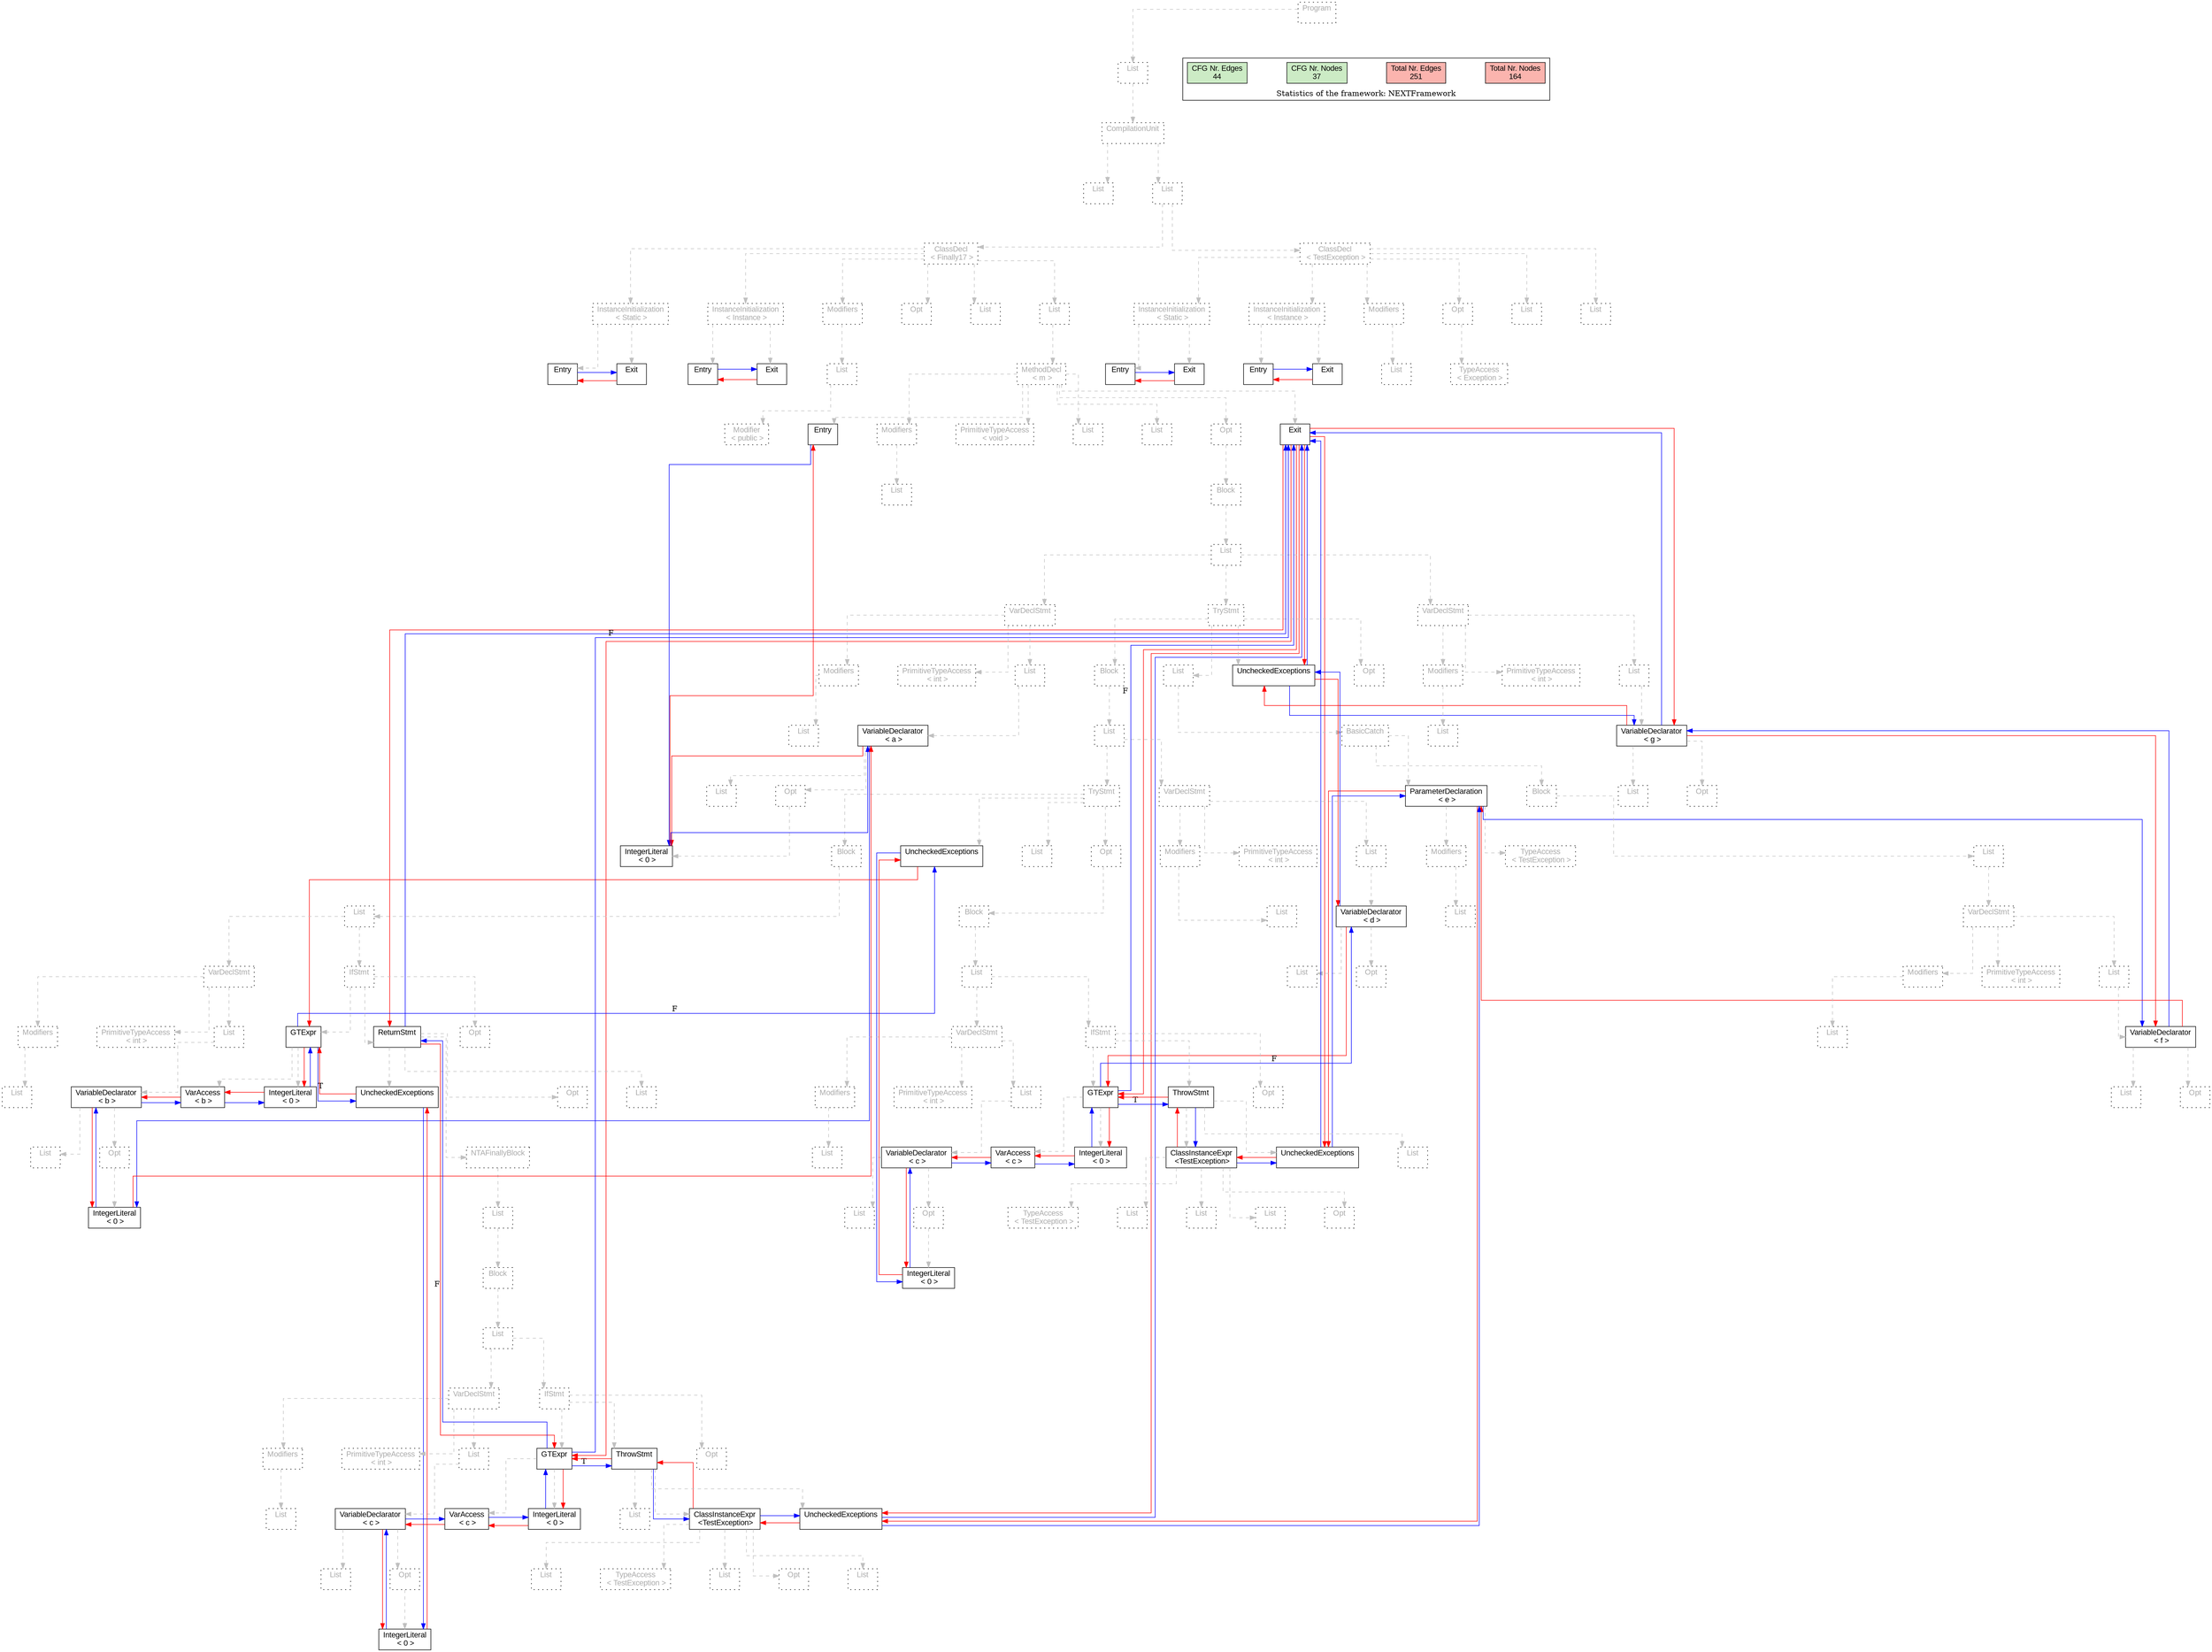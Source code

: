 digraph G {
graph [splines=ortho, nodesep="1", ranksep="1"]
node [shape=rect, fontname=Arial];
{ rank = same; "Program[0]"}
{ rank = same; "List[1]"}
{ rank = same; "CompilationUnit[2]"}
{ rank = same; "List[3]"; "List[4]"}
{ rank = same; "ClassDecl[5]"; "ClassDecl[160]"}
{ rank = same; "Modifiers[22]"; "Opt[25]"; "List[26]"; "List[27]"; "InstanceInitialization[6]"; "InstanceInitialization[14]"; "Modifiers[177]"; "Opt[179]"; "List[181]"; "List[182]"; "InstanceInitialization[161]"; "InstanceInitialization[169]"}
{ rank = same; "List[23]"; "MethodDecl[28]"; "Entry[7]"; "Exit[8]"; "Entry[15]"; "Exit[16]"; "List[178]"; "TypeAccess[180]"; "Entry[162]"; "Exit[163]"; "Entry[170]"; "Exit[171]"}
{ rank = same; "Modifier[24]"; "Entry[29]"; "Modifiers[30]"; "PrimitiveTypeAccess[32]"; "List[33]"; "List[34]"; "Opt[35]"; "Exit[36]"}
{ rank = same; "List[31]"; "Block[36]"}
{ rank = same; "List[37]"}
{ rank = same; "VarDeclStmt[38]"; "TryStmt[47]"; "VarDeclStmt[152]"}
{ rank = same; "Modifiers[39]"; "PrimitiveTypeAccess[41]"; "List[42]"; "Block[48]"; "List[134]"; "Opt[150]"; "UncheckedExceptions[151]"; "Modifiers[153]"; "PrimitiveTypeAccess[155]"; "List[156]"}
{ rank = same; "List[40]"; "VariableDeclarator[43]"; "List[49]"; "BasicCatch[135]"; "List[154]"; "VariableDeclarator[157]"}
{ rank = same; "List[44]"; "Opt[45]"; "TryStmt[50]"; "VarDeclStmt[126]"; "ParameterDeclaration[136]"; "Block[140]"; "List[158]"; "Opt[159]"}
{ rank = same; "IntegerLiteral[46]"; "Block[51]"; "List[98]"; "Opt[99]"; "UncheckedExceptions[125]"; "Modifiers[127]"; "PrimitiveTypeAccess[129]"; "List[130]"; "Modifiers[137]"; "TypeAccess[139]"; "List[141]"}
{ rank = same; "List[52]"; "Block[100]"; "List[128]"; "VariableDeclarator[131]"; "List[138]"; "VarDeclStmt[142]"}
{ rank = same; "Modifiers[54]"; "PrimitiveTypeAccess[56]"; "List[57]"; "GTExpr[63]"; "ReturnStmt[66]"; "Opt[97]"; "VarDeclStmt[102]"; "IfStmt[111]"; "List[144]"; "VariableDeclarator[147]"}
{ rank = same; "VarDeclStmt[53]"; "IfStmt[62]"; "List[101]"; "List[132]"; "Opt[133]"; "Modifiers[143]"; "PrimitiveTypeAccess[145]"; "List[146]"}
{ rank = same; "List[59]"; "Opt[60]"; "NTAFinallyBlock[69]"; "List[104]"; "VariableDeclarator[107]"; "VarAccess[113]"; "IntegerLiteral[114]"; "ClassInstanceExpr[117]"; "UncheckedExceptions[116]"; "List[123]"}
{ rank = same; "List[55]"; "VariableDeclarator[58]"; "VarAccess[64]"; "IntegerLiteral[65]"; "Opt[67]"; "List[96]"; "UncheckedExceptions[67]"; "Modifiers[103]"; "PrimitiveTypeAccess[105]"; "List[106]"; "GTExpr[112]"; "ThrowStmt[115]"; "Opt[124]"; "List[148]"; "Opt[149]"}
{ rank = same; "Block[71]"; "IntegerLiteral[110]"}
{ rank = same; "IntegerLiteral[61]"; "List[70]"; "List[108]"; "Opt[109]"; "TypeAccess[118]"; "List[119]"; "Opt[120]"; "List[121]"; "List[122]"}
{ rank = same; "VarDeclStmt[73]"; "IfStmt[82]"}
{ rank = same; "List[72]"}
{ rank = same; "List[75]"; "VariableDeclarator[78]"; "VarAccess[84]"; "IntegerLiteral[85]"; "ClassInstanceExpr[88]"; "UncheckedExceptions[87]"; "List[94]"}
{ rank = same; "Modifiers[74]"; "PrimitiveTypeAccess[76]"; "List[77]"; "GTExpr[83]"; "ThrowStmt[86]"; "Opt[95]"}
{ rank = same; "IntegerLiteral[81]"}
{ rank = same; "List[79]"; "Opt[80]"; "TypeAccess[89]"; "List[90]"; "Opt[91]"; "List[92]"; "List[93]"}
"Program[0]" [label="Program\n ", style= dotted   fillcolor="#eeeeee" fontcolor="#aaaaaa"  ]
"List[1]" [label="List\n ", style= dotted   fillcolor="#eeeeee" fontcolor="#aaaaaa"  ]
"CompilationUnit[2]" [label="CompilationUnit\n ", style= dotted   fillcolor="#eeeeee" fontcolor="#aaaaaa"  ]
"List[3]" [label="List\n ", style= dotted   fillcolor="#eeeeee" fontcolor="#aaaaaa"  ]
"List[4]" [label="List\n ", style= dotted   fillcolor="#eeeeee" fontcolor="#aaaaaa"  ]
"ClassDecl[5]" [label="ClassDecl\n < Finally17 >", style= dotted   fillcolor="#eeeeee" fontcolor="#aaaaaa"  ]
"Modifiers[22]" [label="Modifiers\n ", style= dotted   fillcolor="#eeeeee" fontcolor="#aaaaaa"  ]
"List[23]" [label="List\n ", style= dotted   fillcolor="#eeeeee" fontcolor="#aaaaaa"  ]
"Modifier[24]" [label="Modifier\n < public >", style= dotted   fillcolor="#eeeeee" fontcolor="#aaaaaa"  ]
"Opt[25]" [label="Opt\n ", style= dotted   fillcolor="#eeeeee" fontcolor="#aaaaaa"  ]
"List[26]" [label="List\n ", style= dotted   fillcolor="#eeeeee" fontcolor="#aaaaaa"  ]
"List[27]" [label="List\n ", style= dotted   fillcolor="#eeeeee" fontcolor="#aaaaaa"  ]
"MethodDecl[28]" [label="MethodDecl\n < m >", style= dotted   fillcolor="#eeeeee" fontcolor="#aaaaaa"  ]
"Entry[29]" [label="Entry\n ", fillcolor=white   style=filled  ]
"Modifiers[30]" [label="Modifiers\n ", style= dotted   fillcolor="#eeeeee" fontcolor="#aaaaaa"  ]
"List[31]" [label="List\n ", style= dotted   fillcolor="#eeeeee" fontcolor="#aaaaaa"  ]
"PrimitiveTypeAccess[32]" [label="PrimitiveTypeAccess\n < void >", style= dotted   fillcolor="#eeeeee" fontcolor="#aaaaaa"  ]
"List[33]" [label="List\n ", style= dotted   fillcolor="#eeeeee" fontcolor="#aaaaaa"  ]
"List[34]" [label="List\n ", style= dotted   fillcolor="#eeeeee" fontcolor="#aaaaaa"  ]
"Opt[35]" [label="Opt\n ", style= dotted   fillcolor="#eeeeee" fontcolor="#aaaaaa"  ]
"Block[36]" [label="Block\n ", style= dotted   fillcolor="#eeeeee" fontcolor="#aaaaaa"  ]
"List[37]" [label="List\n ", style= dotted   fillcolor="#eeeeee" fontcolor="#aaaaaa"  ]
"VarDeclStmt[38]" [label="VarDeclStmt\n ", style= dotted   fillcolor="#eeeeee" fontcolor="#aaaaaa"  ]
"Modifiers[39]" [label="Modifiers\n ", style= dotted   fillcolor="#eeeeee" fontcolor="#aaaaaa"  ]
"List[40]" [label="List\n ", style= dotted   fillcolor="#eeeeee" fontcolor="#aaaaaa"  ]
"PrimitiveTypeAccess[41]" [label="PrimitiveTypeAccess\n < int >", style= dotted   fillcolor="#eeeeee" fontcolor="#aaaaaa"  ]
"List[42]" [label="List\n ", style= dotted   fillcolor="#eeeeee" fontcolor="#aaaaaa"  ]
"VariableDeclarator[43]" [label="VariableDeclarator\n < a >", fillcolor=white   style=filled  ]
"List[44]" [label="List\n ", style= dotted   fillcolor="#eeeeee" fontcolor="#aaaaaa"  ]
"Opt[45]" [label="Opt\n ", style= dotted   fillcolor="#eeeeee" fontcolor="#aaaaaa"  ]
"IntegerLiteral[46]" [label="IntegerLiteral\n < 0 >", fillcolor=white   style=filled  ]
"TryStmt[47]" [label="TryStmt\n ", style= dotted   fillcolor="#eeeeee" fontcolor="#aaaaaa"  ]
"Block[48]" [label="Block\n ", style= dotted   fillcolor="#eeeeee" fontcolor="#aaaaaa"  ]
"List[49]" [label="List\n ", style= dotted   fillcolor="#eeeeee" fontcolor="#aaaaaa"  ]
"TryStmt[50]" [label="TryStmt\n ", style= dotted   fillcolor="#eeeeee" fontcolor="#aaaaaa"  ]
"Block[51]" [label="Block\n ", style= dotted   fillcolor="#eeeeee" fontcolor="#aaaaaa"  ]
"List[52]" [label="List\n ", style= dotted   fillcolor="#eeeeee" fontcolor="#aaaaaa"  ]
"VarDeclStmt[53]" [label="VarDeclStmt\n ", style= dotted   fillcolor="#eeeeee" fontcolor="#aaaaaa"  ]
"Modifiers[54]" [label="Modifiers\n ", style= dotted   fillcolor="#eeeeee" fontcolor="#aaaaaa"  ]
"List[55]" [label="List\n ", style= dotted   fillcolor="#eeeeee" fontcolor="#aaaaaa"  ]
"PrimitiveTypeAccess[56]" [label="PrimitiveTypeAccess\n < int >", style= dotted   fillcolor="#eeeeee" fontcolor="#aaaaaa"  ]
"List[57]" [label="List\n ", style= dotted   fillcolor="#eeeeee" fontcolor="#aaaaaa"  ]
"VariableDeclarator[58]" [label="VariableDeclarator\n < b >", fillcolor=white   style=filled  ]
"List[59]" [label="List\n ", style= dotted   fillcolor="#eeeeee" fontcolor="#aaaaaa"  ]
"Opt[60]" [label="Opt\n ", style= dotted   fillcolor="#eeeeee" fontcolor="#aaaaaa"  ]
"IntegerLiteral[61]" [label="IntegerLiteral\n < 0 >", fillcolor=white   style=filled  ]
"IfStmt[62]" [label="IfStmt\n ", style= dotted   fillcolor="#eeeeee" fontcolor="#aaaaaa"  ]
"GTExpr[63]" [label="GTExpr\n ", fillcolor=white   style=filled  ]
"VarAccess[64]" [label="VarAccess\n < b >", fillcolor=white   style=filled  ]
"IntegerLiteral[65]" [label="IntegerLiteral\n < 0 >", fillcolor=white   style=filled  ]
"ReturnStmt[66]" [label="ReturnStmt\n ", fillcolor=white   style=filled  ]
"Opt[67]" [label="Opt\n ", style= dotted   fillcolor="#eeeeee" fontcolor="#aaaaaa"  ]
"NTAFinallyBlock[69]" [label="NTAFinallyBlock\n ", style= dotted   fillcolor="#eeeeee" fontcolor="#aaaaaa"  ]
"List[70]" [label="List\n ", style= dotted   fillcolor="#eeeeee" fontcolor="#aaaaaa"  ]
"Block[71]" [label="Block\n ", style= dotted   fillcolor="#eeeeee" fontcolor="#aaaaaa"  ]
"List[72]" [label="List\n ", style= dotted   fillcolor="#eeeeee" fontcolor="#aaaaaa"  ]
"VarDeclStmt[73]" [label="VarDeclStmt\n ", style= dotted   fillcolor="#eeeeee" fontcolor="#aaaaaa"  ]
"Modifiers[74]" [label="Modifiers\n ", style= dotted   fillcolor="#eeeeee" fontcolor="#aaaaaa"  ]
"List[75]" [label="List\n ", style= dotted   fillcolor="#eeeeee" fontcolor="#aaaaaa"  ]
"PrimitiveTypeAccess[76]" [label="PrimitiveTypeAccess\n < int >", style= dotted   fillcolor="#eeeeee" fontcolor="#aaaaaa"  ]
"List[77]" [label="List\n ", style= dotted   fillcolor="#eeeeee" fontcolor="#aaaaaa"  ]
"VariableDeclarator[78]" [label="VariableDeclarator\n < c >", fillcolor=white   style=filled  ]
"List[79]" [label="List\n ", style= dotted   fillcolor="#eeeeee" fontcolor="#aaaaaa"  ]
"Opt[80]" [label="Opt\n ", style= dotted   fillcolor="#eeeeee" fontcolor="#aaaaaa"  ]
"IntegerLiteral[81]" [label="IntegerLiteral\n < 0 >", fillcolor=white   style=filled  ]
"IfStmt[82]" [label="IfStmt\n ", style= dotted   fillcolor="#eeeeee" fontcolor="#aaaaaa"  ]
"GTExpr[83]" [label="GTExpr\n ", fillcolor=white   style=filled  ]
"VarAccess[84]" [label="VarAccess\n < c >", fillcolor=white   style=filled  ]
"IntegerLiteral[85]" [label="IntegerLiteral\n < 0 >", fillcolor=white   style=filled  ]
"ThrowStmt[86]" [label="ThrowStmt\n ", fillcolor=white   style=filled  ]
"ClassInstanceExpr[88]" [label="ClassInstanceExpr\n <TestException>", fillcolor=white   style=filled  ]
"TypeAccess[89]" [label="TypeAccess\n < TestException >", style= dotted   fillcolor="#eeeeee" fontcolor="#aaaaaa"  ]
"List[90]" [label="List\n ", style= dotted   fillcolor="#eeeeee" fontcolor="#aaaaaa"  ]
"Opt[91]" [label="Opt\n ", style= dotted   fillcolor="#eeeeee" fontcolor="#aaaaaa"  ]
"List[92]" [label="List\n ", style= dotted   fillcolor="#eeeeee" fontcolor="#aaaaaa"  ]
"List[93]" [label="List\n ", style= dotted   fillcolor="#eeeeee" fontcolor="#aaaaaa"  ]
"UncheckedExceptions[87]" [label="UncheckedExceptions\n ", fillcolor=white   style=filled  ]
"List[94]" [label="List\n ", style= dotted   fillcolor="#eeeeee" fontcolor="#aaaaaa"  ]
"Opt[95]" [label="Opt\n ", style= dotted   fillcolor="#eeeeee" fontcolor="#aaaaaa"  ]
"List[96]" [label="List\n ", style= dotted   fillcolor="#eeeeee" fontcolor="#aaaaaa"  ]
"UncheckedExceptions[67]" [label="UncheckedExceptions\n ", fillcolor=white   style=filled  ]
"Opt[97]" [label="Opt\n ", style= dotted   fillcolor="#eeeeee" fontcolor="#aaaaaa"  ]
"List[98]" [label="List\n ", style= dotted   fillcolor="#eeeeee" fontcolor="#aaaaaa"  ]
"Opt[99]" [label="Opt\n ", style= dotted   fillcolor="#eeeeee" fontcolor="#aaaaaa"  ]
"Block[100]" [label="Block\n ", style= dotted   fillcolor="#eeeeee" fontcolor="#aaaaaa"  ]
"List[101]" [label="List\n ", style= dotted   fillcolor="#eeeeee" fontcolor="#aaaaaa"  ]
"VarDeclStmt[102]" [label="VarDeclStmt\n ", style= dotted   fillcolor="#eeeeee" fontcolor="#aaaaaa"  ]
"Modifiers[103]" [label="Modifiers\n ", style= dotted   fillcolor="#eeeeee" fontcolor="#aaaaaa"  ]
"List[104]" [label="List\n ", style= dotted   fillcolor="#eeeeee" fontcolor="#aaaaaa"  ]
"PrimitiveTypeAccess[105]" [label="PrimitiveTypeAccess\n < int >", style= dotted   fillcolor="#eeeeee" fontcolor="#aaaaaa"  ]
"List[106]" [label="List\n ", style= dotted   fillcolor="#eeeeee" fontcolor="#aaaaaa"  ]
"VariableDeclarator[107]" [label="VariableDeclarator\n < c >", fillcolor=white   style=filled  ]
"List[108]" [label="List\n ", style= dotted   fillcolor="#eeeeee" fontcolor="#aaaaaa"  ]
"Opt[109]" [label="Opt\n ", style= dotted   fillcolor="#eeeeee" fontcolor="#aaaaaa"  ]
"IntegerLiteral[110]" [label="IntegerLiteral\n < 0 >", fillcolor=white   style=filled  ]
"IfStmt[111]" [label="IfStmt\n ", style= dotted   fillcolor="#eeeeee" fontcolor="#aaaaaa"  ]
"GTExpr[112]" [label="GTExpr\n ", fillcolor=white   style=filled  ]
"VarAccess[113]" [label="VarAccess\n < c >", fillcolor=white   style=filled  ]
"IntegerLiteral[114]" [label="IntegerLiteral\n < 0 >", fillcolor=white   style=filled  ]
"ThrowStmt[115]" [label="ThrowStmt\n ", fillcolor=white   style=filled  ]
"ClassInstanceExpr[117]" [label="ClassInstanceExpr\n <TestException>", fillcolor=white   style=filled  ]
"TypeAccess[118]" [label="TypeAccess\n < TestException >", style= dotted   fillcolor="#eeeeee" fontcolor="#aaaaaa"  ]
"List[119]" [label="List\n ", style= dotted   fillcolor="#eeeeee" fontcolor="#aaaaaa"  ]
"Opt[120]" [label="Opt\n ", style= dotted   fillcolor="#eeeeee" fontcolor="#aaaaaa"  ]
"List[121]" [label="List\n ", style= dotted   fillcolor="#eeeeee" fontcolor="#aaaaaa"  ]
"List[122]" [label="List\n ", style= dotted   fillcolor="#eeeeee" fontcolor="#aaaaaa"  ]
"UncheckedExceptions[116]" [label="UncheckedExceptions\n ", fillcolor=white   style=filled  ]
"List[123]" [label="List\n ", style= dotted   fillcolor="#eeeeee" fontcolor="#aaaaaa"  ]
"Opt[124]" [label="Opt\n ", style= dotted   fillcolor="#eeeeee" fontcolor="#aaaaaa"  ]
"UncheckedExceptions[125]" [label="UncheckedExceptions\n ", fillcolor=white   style=filled  ]
"VarDeclStmt[126]" [label="VarDeclStmt\n ", style= dotted   fillcolor="#eeeeee" fontcolor="#aaaaaa"  ]
"Modifiers[127]" [label="Modifiers\n ", style= dotted   fillcolor="#eeeeee" fontcolor="#aaaaaa"  ]
"List[128]" [label="List\n ", style= dotted   fillcolor="#eeeeee" fontcolor="#aaaaaa"  ]
"PrimitiveTypeAccess[129]" [label="PrimitiveTypeAccess\n < int >", style= dotted   fillcolor="#eeeeee" fontcolor="#aaaaaa"  ]
"List[130]" [label="List\n ", style= dotted   fillcolor="#eeeeee" fontcolor="#aaaaaa"  ]
"VariableDeclarator[131]" [label="VariableDeclarator\n < d >", fillcolor=white   style=filled  ]
"List[132]" [label="List\n ", style= dotted   fillcolor="#eeeeee" fontcolor="#aaaaaa"  ]
"Opt[133]" [label="Opt\n ", style= dotted   fillcolor="#eeeeee" fontcolor="#aaaaaa"  ]
"List[134]" [label="List\n ", style= dotted   fillcolor="#eeeeee" fontcolor="#aaaaaa"  ]
"BasicCatch[135]" [label="BasicCatch\n ", style= dotted   fillcolor="#eeeeee" fontcolor="#aaaaaa"  ]
"ParameterDeclaration[136]" [label="ParameterDeclaration\n < e >", fillcolor=white   style=filled  ]
"Modifiers[137]" [label="Modifiers\n ", style= dotted   fillcolor="#eeeeee" fontcolor="#aaaaaa"  ]
"List[138]" [label="List\n ", style= dotted   fillcolor="#eeeeee" fontcolor="#aaaaaa"  ]
"TypeAccess[139]" [label="TypeAccess\n < TestException >", style= dotted   fillcolor="#eeeeee" fontcolor="#aaaaaa"  ]
"Block[140]" [label="Block\n ", style= dotted   fillcolor="#eeeeee" fontcolor="#aaaaaa"  ]
"List[141]" [label="List\n ", style= dotted   fillcolor="#eeeeee" fontcolor="#aaaaaa"  ]
"VarDeclStmt[142]" [label="VarDeclStmt\n ", style= dotted   fillcolor="#eeeeee" fontcolor="#aaaaaa"  ]
"Modifiers[143]" [label="Modifiers\n ", style= dotted   fillcolor="#eeeeee" fontcolor="#aaaaaa"  ]
"List[144]" [label="List\n ", style= dotted   fillcolor="#eeeeee" fontcolor="#aaaaaa"  ]
"PrimitiveTypeAccess[145]" [label="PrimitiveTypeAccess\n < int >", style= dotted   fillcolor="#eeeeee" fontcolor="#aaaaaa"  ]
"List[146]" [label="List\n ", style= dotted   fillcolor="#eeeeee" fontcolor="#aaaaaa"  ]
"VariableDeclarator[147]" [label="VariableDeclarator\n < f >", fillcolor=white   style=filled  ]
"List[148]" [label="List\n ", style= dotted   fillcolor="#eeeeee" fontcolor="#aaaaaa"  ]
"Opt[149]" [label="Opt\n ", style= dotted   fillcolor="#eeeeee" fontcolor="#aaaaaa"  ]
"Opt[150]" [label="Opt\n ", style= dotted   fillcolor="#eeeeee" fontcolor="#aaaaaa"  ]
"UncheckedExceptions[151]" [label="UncheckedExceptions\n ", fillcolor=white   style=filled  ]
"VarDeclStmt[152]" [label="VarDeclStmt\n ", style= dotted   fillcolor="#eeeeee" fontcolor="#aaaaaa"  ]
"Modifiers[153]" [label="Modifiers\n ", style= dotted   fillcolor="#eeeeee" fontcolor="#aaaaaa"  ]
"List[154]" [label="List\n ", style= dotted   fillcolor="#eeeeee" fontcolor="#aaaaaa"  ]
"PrimitiveTypeAccess[155]" [label="PrimitiveTypeAccess\n < int >", style= dotted   fillcolor="#eeeeee" fontcolor="#aaaaaa"  ]
"List[156]" [label="List\n ", style= dotted   fillcolor="#eeeeee" fontcolor="#aaaaaa"  ]
"VariableDeclarator[157]" [label="VariableDeclarator\n < g >", fillcolor=white   style=filled  ]
"List[158]" [label="List\n ", style= dotted   fillcolor="#eeeeee" fontcolor="#aaaaaa"  ]
"Opt[159]" [label="Opt\n ", style= dotted   fillcolor="#eeeeee" fontcolor="#aaaaaa"  ]
"Exit[36]" [label="Exit\n ", fillcolor=white   style=filled  ]
"InstanceInitialization[6]" [label="InstanceInitialization\n < Instance >", style= dotted   fillcolor="#eeeeee" fontcolor="#aaaaaa"  ]
"Entry[7]" [label="Entry\n ", fillcolor=white   style=filled  ]
"Exit[8]" [label="Exit\n ", fillcolor=white   style=filled  ]
"InstanceInitialization[14]" [label="InstanceInitialization\n < Static >", style= dotted   fillcolor="#eeeeee" fontcolor="#aaaaaa"  ]
"Entry[15]" [label="Entry\n ", fillcolor=white   style=filled  ]
"Exit[16]" [label="Exit\n ", fillcolor=white   style=filled  ]
"ClassDecl[160]" [label="ClassDecl\n < TestException >", style= dotted   fillcolor="#eeeeee" fontcolor="#aaaaaa"  ]
"Modifiers[177]" [label="Modifiers\n ", style= dotted   fillcolor="#eeeeee" fontcolor="#aaaaaa"  ]
"List[178]" [label="List\n ", style= dotted   fillcolor="#eeeeee" fontcolor="#aaaaaa"  ]
"Opt[179]" [label="Opt\n ", style= dotted   fillcolor="#eeeeee" fontcolor="#aaaaaa"  ]
"TypeAccess[180]" [label="TypeAccess\n < Exception >", style= dotted   fillcolor="#eeeeee" fontcolor="#aaaaaa"  ]
"List[181]" [label="List\n ", style= dotted   fillcolor="#eeeeee" fontcolor="#aaaaaa"  ]
"List[182]" [label="List\n ", style= dotted   fillcolor="#eeeeee" fontcolor="#aaaaaa"  ]
"InstanceInitialization[161]" [label="InstanceInitialization\n < Instance >", style= dotted   fillcolor="#eeeeee" fontcolor="#aaaaaa"  ]
"Entry[162]" [label="Entry\n ", fillcolor=white   style=filled  ]
"Exit[163]" [label="Exit\n ", fillcolor=white   style=filled  ]
"InstanceInitialization[169]" [label="InstanceInitialization\n < Static >", style= dotted   fillcolor="#eeeeee" fontcolor="#aaaaaa"  ]
"Entry[170]" [label="Entry\n ", fillcolor=white   style=filled  ]
"Exit[171]" [label="Exit\n ", fillcolor=white   style=filled  ]
"CompilationUnit[2]" -> "List[3]" [style=dashed, color=gray]
"List[23]" -> "Modifier[24]" [style=dashed, color=gray]
"Modifiers[22]" -> "List[23]" [style=dashed, color=gray]
"ClassDecl[5]" -> "Modifiers[22]" [style=dashed, color=gray]
"ClassDecl[5]" -> "Opt[25]" [style=dashed, color=gray]
"ClassDecl[5]" -> "List[26]" [style=dashed, color=gray]
"MethodDecl[28]" -> "Entry[29]" [style=dashed, color=gray]
"Modifiers[30]" -> "List[31]" [style=dashed, color=gray]
"MethodDecl[28]" -> "Modifiers[30]" [style=dashed, color=gray]
"MethodDecl[28]" -> "PrimitiveTypeAccess[32]" [style=dashed, color=gray]
"MethodDecl[28]" -> "List[33]" [style=dashed, color=gray]
"MethodDecl[28]" -> "List[34]" [style=dashed, color=gray]
"Modifiers[39]" -> "List[40]" [style=dashed, color=gray]
"VarDeclStmt[38]" -> "Modifiers[39]" [style=dashed, color=gray]
"VarDeclStmt[38]" -> "PrimitiveTypeAccess[41]" [style=dashed, color=gray]
"VariableDeclarator[43]" -> "List[44]" [style=dashed, color=gray]
"Opt[45]" -> "IntegerLiteral[46]" [style=dashed, color=gray]
"VariableDeclarator[43]" -> "Opt[45]" [style=dashed, color=gray]
"List[42]" -> "VariableDeclarator[43]" [style=dashed, color=gray]
"VarDeclStmt[38]" -> "List[42]" [style=dashed, color=gray]
"List[37]" -> "VarDeclStmt[38]" [style=dashed, color=gray]
"Modifiers[54]" -> "List[55]" [style=dashed, color=gray]
"VarDeclStmt[53]" -> "Modifiers[54]" [style=dashed, color=gray]
"VarDeclStmt[53]" -> "PrimitiveTypeAccess[56]" [style=dashed, color=gray]
"VariableDeclarator[58]" -> "List[59]" [style=dashed, color=gray]
"Opt[60]" -> "IntegerLiteral[61]" [style=dashed, color=gray]
"VariableDeclarator[58]" -> "Opt[60]" [style=dashed, color=gray]
"List[57]" -> "VariableDeclarator[58]" [style=dashed, color=gray]
"VarDeclStmt[53]" -> "List[57]" [style=dashed, color=gray]
"List[52]" -> "VarDeclStmt[53]" [style=dashed, color=gray]
"GTExpr[63]" -> "VarAccess[64]" [style=dashed, color=gray]
"GTExpr[63]" -> "IntegerLiteral[65]" [style=dashed, color=gray]
"IfStmt[62]" -> "GTExpr[63]" [style=dashed, color=gray]
"ReturnStmt[66]" -> "Opt[67]" [style=dashed, color=gray]
"Modifiers[74]" -> "List[75]" [style=dashed, color=gray]
"VarDeclStmt[73]" -> "Modifiers[74]" [style=dashed, color=gray]
"VarDeclStmt[73]" -> "PrimitiveTypeAccess[76]" [style=dashed, color=gray]
"VariableDeclarator[78]" -> "List[79]" [style=dashed, color=gray]
"Opt[80]" -> "IntegerLiteral[81]" [style=dashed, color=gray]
"VariableDeclarator[78]" -> "Opt[80]" [style=dashed, color=gray]
"List[77]" -> "VariableDeclarator[78]" [style=dashed, color=gray]
"VarDeclStmt[73]" -> "List[77]" [style=dashed, color=gray]
"List[72]" -> "VarDeclStmt[73]" [style=dashed, color=gray]
"GTExpr[83]" -> "VarAccess[84]" [style=dashed, color=gray]
"GTExpr[83]" -> "IntegerLiteral[85]" [style=dashed, color=gray]
"IfStmt[82]" -> "GTExpr[83]" [style=dashed, color=gray]
"ClassInstanceExpr[88]" -> "TypeAccess[89]" [style=dashed, color=gray]
"ClassInstanceExpr[88]" -> "List[90]" [style=dashed, color=gray]
"ClassInstanceExpr[88]" -> "Opt[91]" [style=dashed, color=gray]
"ClassInstanceExpr[88]" -> "List[92]" [style=dashed, color=gray]
"ClassInstanceExpr[88]" -> "List[93]" [style=dashed, color=gray]
"ThrowStmt[86]" -> "ClassInstanceExpr[88]" [style=dashed, color=gray]
"ThrowStmt[86]" -> "UncheckedExceptions[87]" [style=dashed, color=gray]
"ThrowStmt[86]" -> "List[94]" [style=dashed, color=gray]
"IfStmt[82]" -> "ThrowStmt[86]" [style=dashed, color=gray]
"IfStmt[82]" -> "Opt[95]" [style=dashed, color=gray]
"List[72]" -> "IfStmt[82]" [style=dashed, color=gray]
"Block[71]" -> "List[72]" [style=dashed, color=gray]
"List[70]" -> "Block[71]" [style=dashed, color=gray]
"NTAFinallyBlock[69]" -> "List[70]" [style=dashed, color=gray]
"ReturnStmt[66]" -> "NTAFinallyBlock[69]" [style=dashed, color=gray]
"ReturnStmt[66]" -> "List[96]" [style=dashed, color=gray]
"ReturnStmt[66]" -> "UncheckedExceptions[67]" [style=dashed, color=gray]
"IfStmt[62]" -> "ReturnStmt[66]" [style=dashed, color=gray]
"IfStmt[62]" -> "Opt[97]" [style=dashed, color=gray]
"List[52]" -> "IfStmt[62]" [style=dashed, color=gray]
"Block[51]" -> "List[52]" [style=dashed, color=gray]
"TryStmt[50]" -> "Block[51]" [style=dashed, color=gray]
"TryStmt[50]" -> "List[98]" [style=dashed, color=gray]
"Modifiers[103]" -> "List[104]" [style=dashed, color=gray]
"VarDeclStmt[102]" -> "Modifiers[103]" [style=dashed, color=gray]
"VarDeclStmt[102]" -> "PrimitiveTypeAccess[105]" [style=dashed, color=gray]
"VariableDeclarator[107]" -> "List[108]" [style=dashed, color=gray]
"Opt[109]" -> "IntegerLiteral[110]" [style=dashed, color=gray]
"VariableDeclarator[107]" -> "Opt[109]" [style=dashed, color=gray]
"List[106]" -> "VariableDeclarator[107]" [style=dashed, color=gray]
"VarDeclStmt[102]" -> "List[106]" [style=dashed, color=gray]
"List[101]" -> "VarDeclStmt[102]" [style=dashed, color=gray]
"GTExpr[112]" -> "VarAccess[113]" [style=dashed, color=gray]
"GTExpr[112]" -> "IntegerLiteral[114]" [style=dashed, color=gray]
"IfStmt[111]" -> "GTExpr[112]" [style=dashed, color=gray]
"ClassInstanceExpr[117]" -> "TypeAccess[118]" [style=dashed, color=gray]
"ClassInstanceExpr[117]" -> "List[119]" [style=dashed, color=gray]
"ClassInstanceExpr[117]" -> "Opt[120]" [style=dashed, color=gray]
"ClassInstanceExpr[117]" -> "List[121]" [style=dashed, color=gray]
"ClassInstanceExpr[117]" -> "List[122]" [style=dashed, color=gray]
"ThrowStmt[115]" -> "ClassInstanceExpr[117]" [style=dashed, color=gray]
"ThrowStmt[115]" -> "UncheckedExceptions[116]" [style=dashed, color=gray]
"ThrowStmt[115]" -> "List[123]" [style=dashed, color=gray]
"IfStmt[111]" -> "ThrowStmt[115]" [style=dashed, color=gray]
"IfStmt[111]" -> "Opt[124]" [style=dashed, color=gray]
"List[101]" -> "IfStmt[111]" [style=dashed, color=gray]
"Block[100]" -> "List[101]" [style=dashed, color=gray]
"Opt[99]" -> "Block[100]" [style=dashed, color=gray]
"TryStmt[50]" -> "Opt[99]" [style=dashed, color=gray]
"TryStmt[50]" -> "UncheckedExceptions[125]" [style=dashed, color=gray]
"List[49]" -> "TryStmt[50]" [style=dashed, color=gray]
"Modifiers[127]" -> "List[128]" [style=dashed, color=gray]
"VarDeclStmt[126]" -> "Modifiers[127]" [style=dashed, color=gray]
"VarDeclStmt[126]" -> "PrimitiveTypeAccess[129]" [style=dashed, color=gray]
"VariableDeclarator[131]" -> "List[132]" [style=dashed, color=gray]
"VariableDeclarator[131]" -> "Opt[133]" [style=dashed, color=gray]
"List[130]" -> "VariableDeclarator[131]" [style=dashed, color=gray]
"VarDeclStmt[126]" -> "List[130]" [style=dashed, color=gray]
"List[49]" -> "VarDeclStmt[126]" [style=dashed, color=gray]
"Block[48]" -> "List[49]" [style=dashed, color=gray]
"TryStmt[47]" -> "Block[48]" [style=dashed, color=gray]
"Modifiers[137]" -> "List[138]" [style=dashed, color=gray]
"ParameterDeclaration[136]" -> "Modifiers[137]" [style=dashed, color=gray]
"ParameterDeclaration[136]" -> "TypeAccess[139]" [style=dashed, color=gray]
"BasicCatch[135]" -> "ParameterDeclaration[136]" [style=dashed, color=gray]
"Modifiers[143]" -> "List[144]" [style=dashed, color=gray]
"VarDeclStmt[142]" -> "Modifiers[143]" [style=dashed, color=gray]
"VarDeclStmt[142]" -> "PrimitiveTypeAccess[145]" [style=dashed, color=gray]
"VariableDeclarator[147]" -> "List[148]" [style=dashed, color=gray]
"VariableDeclarator[147]" -> "Opt[149]" [style=dashed, color=gray]
"List[146]" -> "VariableDeclarator[147]" [style=dashed, color=gray]
"VarDeclStmt[142]" -> "List[146]" [style=dashed, color=gray]
"List[141]" -> "VarDeclStmt[142]" [style=dashed, color=gray]
"Block[140]" -> "List[141]" [style=dashed, color=gray]
"BasicCatch[135]" -> "Block[140]" [style=dashed, color=gray]
"List[134]" -> "BasicCatch[135]" [style=dashed, color=gray]
"TryStmt[47]" -> "List[134]" [style=dashed, color=gray]
"TryStmt[47]" -> "Opt[150]" [style=dashed, color=gray]
"TryStmt[47]" -> "UncheckedExceptions[151]" [style=dashed, color=gray]
"List[37]" -> "TryStmt[47]" [style=dashed, color=gray]
"Modifiers[153]" -> "List[154]" [style=dashed, color=gray]
"VarDeclStmt[152]" -> "Modifiers[153]" [style=dashed, color=gray]
"VarDeclStmt[152]" -> "PrimitiveTypeAccess[155]" [style=dashed, color=gray]
"VariableDeclarator[157]" -> "List[158]" [style=dashed, color=gray]
"VariableDeclarator[157]" -> "Opt[159]" [style=dashed, color=gray]
"List[156]" -> "VariableDeclarator[157]" [style=dashed, color=gray]
"VarDeclStmt[152]" -> "List[156]" [style=dashed, color=gray]
"List[37]" -> "VarDeclStmt[152]" [style=dashed, color=gray]
"Block[36]" -> "List[37]" [style=dashed, color=gray]
"Opt[35]" -> "Block[36]" [style=dashed, color=gray]
"MethodDecl[28]" -> "Opt[35]" [style=dashed, color=gray]
"MethodDecl[28]" -> "Exit[36]" [style=dashed, color=gray]
"List[27]" -> "MethodDecl[28]" [style=dashed, color=gray]
"ClassDecl[5]" -> "List[27]" [style=dashed, color=gray]
"InstanceInitialization[6]" -> "Entry[7]" [style=dashed, color=gray]
"InstanceInitialization[6]" -> "Exit[8]" [style=dashed, color=gray]
"InstanceInitialization[14]" -> "Entry[15]" [style=dashed, color=gray]
"InstanceInitialization[14]" -> "Exit[16]" [style=dashed, color=gray]
"ClassDecl[5]" -> "InstanceInitialization[6]" [style=dashed, color=gray]
"ClassDecl[5]" -> "InstanceInitialization[14]" [style=dashed, color=gray]
"List[4]" -> "ClassDecl[5]" [style=dashed, color=gray]
"Modifiers[177]" -> "List[178]" [style=dashed, color=gray]
"ClassDecl[160]" -> "Modifiers[177]" [style=dashed, color=gray]
"Opt[179]" -> "TypeAccess[180]" [style=dashed, color=gray]
"ClassDecl[160]" -> "Opt[179]" [style=dashed, color=gray]
"ClassDecl[160]" -> "List[181]" [style=dashed, color=gray]
"ClassDecl[160]" -> "List[182]" [style=dashed, color=gray]
"InstanceInitialization[161]" -> "Entry[162]" [style=dashed, color=gray]
"InstanceInitialization[161]" -> "Exit[163]" [style=dashed, color=gray]
"InstanceInitialization[169]" -> "Entry[170]" [style=dashed, color=gray]
"InstanceInitialization[169]" -> "Exit[171]" [style=dashed, color=gray]
"ClassDecl[160]" -> "InstanceInitialization[161]" [style=dashed, color=gray]
"ClassDecl[160]" -> "InstanceInitialization[169]" [style=dashed, color=gray]
"List[4]" -> "ClassDecl[160]" [style=dashed, color=gray]
"CompilationUnit[2]" -> "List[4]" [style=dashed, color=gray]
"List[1]" -> "CompilationUnit[2]" [style=dashed, color=gray]
"Program[0]" -> "List[1]" [style=dashed, color=gray]
"Exit[16]" -> "Entry[15]" [color=red, constraint=false]
"Entry[15]" -> "Exit[16]" [color=blue, constraint=false, xlabel=" "] 
"Exit[8]" -> "Entry[7]" [color=red, constraint=false]
"Entry[7]" -> "Exit[8]" [color=blue, constraint=false, xlabel=" "] 
"Exit[36]" -> "UncheckedExceptions[151]" [color=red, constraint=false]
"Exit[36]" -> "ReturnStmt[66]" [color=red, constraint=false]
"Exit[36]" -> "GTExpr[83]" [color=red, constraint=false]
"Exit[36]" -> "UncheckedExceptions[87]" [color=red, constraint=false]
"Exit[36]" -> "GTExpr[112]" [color=red, constraint=false]
"Exit[36]" -> "UncheckedExceptions[116]" [color=red, constraint=false]
"Exit[36]" -> "VariableDeclarator[157]" [color=red, constraint=false]
"VariableDeclarator[157]" -> "Exit[36]" [color=blue, constraint=false, xlabel=" "] 
"VariableDeclarator[157]" -> "UncheckedExceptions[151]" [color=red, constraint=false]
"VariableDeclarator[157]" -> "VariableDeclarator[147]" [color=red, constraint=false]
"VariableDeclarator[147]" -> "VariableDeclarator[157]" [color=blue, constraint=false, xlabel=" "] 
"VariableDeclarator[147]" -> "ParameterDeclaration[136]" [color=red, constraint=false]
"ParameterDeclaration[136]" -> "VariableDeclarator[147]" [color=blue, constraint=false, xlabel=" "] 
"ParameterDeclaration[136]" -> "UncheckedExceptions[87]" [color=red, constraint=false]
"ParameterDeclaration[136]" -> "UncheckedExceptions[116]" [color=red, constraint=false]
"UncheckedExceptions[87]" -> "ParameterDeclaration[136]" [color=blue, constraint=false, xlabel=" "] 
"UncheckedExceptions[87]" -> "Exit[36]" [color=blue, constraint=false, xlabel=" "] 
"UncheckedExceptions[87]" -> "ClassInstanceExpr[88]" [color=red, constraint=false]
"ClassInstanceExpr[88]" -> "UncheckedExceptions[87]" [color=blue, constraint=false, xlabel=" "] 
"ClassInstanceExpr[88]" -> "ThrowStmt[86]" [color=red, constraint=false]
"ThrowStmt[86]" -> "ClassInstanceExpr[88]" [color=blue, constraint=false, xlabel=" "] 
"ThrowStmt[86]" -> "GTExpr[83]" [color=red, constraint=false]
"ReturnStmt[66]" -> "Exit[36]" [color=blue, constraint=false, xlabel=" "] 
"ReturnStmt[66]" -> "GTExpr[83]" [color=red, constraint=false]
"GTExpr[83]" -> "ThrowStmt[86]" [color=blue, constraint=false, xlabel="T "] 
"GTExpr[83]" -> "ReturnStmt[66]" [color=blue, constraint=false, xlabel="F "] 
"GTExpr[83]" -> "Exit[36]" [color=blue, constraint=false, xlabel="F "] 
"GTExpr[83]" -> "IntegerLiteral[85]" [color=red, constraint=false]
"IntegerLiteral[85]" -> "GTExpr[83]" [color=blue, constraint=false, xlabel=" "] 
"IntegerLiteral[85]" -> "VarAccess[84]" [color=red, constraint=false]
"VarAccess[84]" -> "IntegerLiteral[85]" [color=blue, constraint=false, xlabel=" "] 
"VarAccess[84]" -> "VariableDeclarator[78]" [color=red, constraint=false]
"VariableDeclarator[78]" -> "VarAccess[84]" [color=blue, constraint=false, xlabel=" "] 
"VariableDeclarator[78]" -> "IntegerLiteral[81]" [color=red, constraint=false]
"IntegerLiteral[81]" -> "VariableDeclarator[78]" [color=blue, constraint=false, xlabel=" "] 
"IntegerLiteral[81]" -> "UncheckedExceptions[67]" [color=red, constraint=false]
"UncheckedExceptions[67]" -> "IntegerLiteral[81]" [color=blue, constraint=false, xlabel=" "] 
"UncheckedExceptions[67]" -> "GTExpr[63]" [color=red, constraint=false]
"UncheckedExceptions[116]" -> "ParameterDeclaration[136]" [color=blue, constraint=false, xlabel=" "] 
"UncheckedExceptions[116]" -> "Exit[36]" [color=blue, constraint=false, xlabel=" "] 
"UncheckedExceptions[116]" -> "ClassInstanceExpr[117]" [color=red, constraint=false]
"ClassInstanceExpr[117]" -> "UncheckedExceptions[116]" [color=blue, constraint=false, xlabel=" "] 
"ClassInstanceExpr[117]" -> "ThrowStmt[115]" [color=red, constraint=false]
"ThrowStmt[115]" -> "ClassInstanceExpr[117]" [color=blue, constraint=false, xlabel=" "] 
"ThrowStmt[115]" -> "GTExpr[112]" [color=red, constraint=false]
"UncheckedExceptions[151]" -> "Exit[36]" [color=blue, constraint=false, xlabel=" "] 
"UncheckedExceptions[151]" -> "VariableDeclarator[157]" [color=blue, constraint=false, xlabel=" "] 
"UncheckedExceptions[151]" -> "VariableDeclarator[131]" [color=red, constraint=false]
"VariableDeclarator[131]" -> "UncheckedExceptions[151]" [color=blue, constraint=false, xlabel=" "] 
"VariableDeclarator[131]" -> "GTExpr[112]" [color=red, constraint=false]
"GTExpr[112]" -> "ThrowStmt[115]" [color=blue, constraint=false, xlabel="T "] 
"GTExpr[112]" -> "VariableDeclarator[131]" [color=blue, constraint=false, xlabel="F "] 
"GTExpr[112]" -> "Exit[36]" [color=blue, constraint=false, xlabel="F "] 
"GTExpr[112]" -> "IntegerLiteral[114]" [color=red, constraint=false]
"IntegerLiteral[114]" -> "GTExpr[112]" [color=blue, constraint=false, xlabel=" "] 
"IntegerLiteral[114]" -> "VarAccess[113]" [color=red, constraint=false]
"VarAccess[113]" -> "IntegerLiteral[114]" [color=blue, constraint=false, xlabel=" "] 
"VarAccess[113]" -> "VariableDeclarator[107]" [color=red, constraint=false]
"VariableDeclarator[107]" -> "VarAccess[113]" [color=blue, constraint=false, xlabel=" "] 
"VariableDeclarator[107]" -> "IntegerLiteral[110]" [color=red, constraint=false]
"IntegerLiteral[110]" -> "VariableDeclarator[107]" [color=blue, constraint=false, xlabel=" "] 
"IntegerLiteral[110]" -> "UncheckedExceptions[125]" [color=red, constraint=false]
"UncheckedExceptions[125]" -> "IntegerLiteral[110]" [color=blue, constraint=false, xlabel=" "] 
"UncheckedExceptions[125]" -> "GTExpr[63]" [color=red, constraint=false]
"GTExpr[63]" -> "UncheckedExceptions[67]" [color=blue, constraint=false, xlabel="T "] 
"GTExpr[63]" -> "UncheckedExceptions[125]" [color=blue, constraint=false, xlabel="F "] 
"GTExpr[63]" -> "IntegerLiteral[65]" [color=red, constraint=false]
"IntegerLiteral[65]" -> "GTExpr[63]" [color=blue, constraint=false, xlabel=" "] 
"IntegerLiteral[65]" -> "VarAccess[64]" [color=red, constraint=false]
"VarAccess[64]" -> "IntegerLiteral[65]" [color=blue, constraint=false, xlabel=" "] 
"VarAccess[64]" -> "VariableDeclarator[58]" [color=red, constraint=false]
"VariableDeclarator[58]" -> "VarAccess[64]" [color=blue, constraint=false, xlabel=" "] 
"VariableDeclarator[58]" -> "IntegerLiteral[61]" [color=red, constraint=false]
"IntegerLiteral[61]" -> "VariableDeclarator[58]" [color=blue, constraint=false, xlabel=" "] 
"IntegerLiteral[61]" -> "VariableDeclarator[43]" [color=red, constraint=false]
"VariableDeclarator[43]" -> "IntegerLiteral[61]" [color=blue, constraint=false, xlabel=" "] 
"VariableDeclarator[43]" -> "IntegerLiteral[46]" [color=red, constraint=false]
"IntegerLiteral[46]" -> "VariableDeclarator[43]" [color=blue, constraint=false, xlabel=" "] 
"IntegerLiteral[46]" -> "Entry[29]" [color=red, constraint=false]
"Entry[29]" -> "IntegerLiteral[46]" [color=blue, constraint=false, xlabel=" "] 
"Exit[171]" -> "Entry[170]" [color=red, constraint=false]
"Entry[170]" -> "Exit[171]" [color=blue, constraint=false, xlabel=" "] 
"Exit[163]" -> "Entry[162]" [color=red, constraint=false]
"Entry[162]" -> "Exit[163]" [color=blue, constraint=false, xlabel=" "] 
"List[3]" -> "List[4]" [style=invis]
"ClassDecl[5]" -> "ClassDecl[160]" [style=invis]
"InstanceInitialization[14]" -> "InstanceInitialization[6]" -> "Modifiers[22]" -> "Opt[25]" -> "List[26]" -> "List[27]" [style=invis]
"Entry[29]" -> "Modifiers[30]" -> "PrimitiveTypeAccess[32]" -> "List[33]" -> "List[34]" -> "Opt[35]" -> "Exit[36]" [style=invis]
"VarDeclStmt[38]" -> "TryStmt[47]" -> "VarDeclStmt[152]" [style=invis]
"Modifiers[39]" -> "PrimitiveTypeAccess[41]" -> "List[42]" [style=invis]
"List[44]" -> "Opt[45]" [style=invis]
"Block[48]" -> "List[134]" -> "Opt[150]" [style=invis]
"TryStmt[50]" -> "VarDeclStmt[126]" [style=invis]
"Block[51]" -> "List[98]" -> "Opt[99]" [style=invis]
"VarDeclStmt[53]" -> "IfStmt[62]" [style=invis]
"Modifiers[54]" -> "PrimitiveTypeAccess[56]" -> "List[57]" [style=invis]
"List[59]" -> "Opt[60]" [style=invis]
"GTExpr[63]" -> "ReturnStmt[66]" -> "Opt[97]" [style=invis]
"VarAccess[64]" -> "IntegerLiteral[65]" [style=invis]
"VarDeclStmt[73]" -> "IfStmt[82]" [style=invis]
"Modifiers[74]" -> "PrimitiveTypeAccess[76]" -> "List[77]" [style=invis]
"List[79]" -> "Opt[80]" [style=invis]
"GTExpr[83]" -> "ThrowStmt[86]" -> "Opt[95]" [style=invis]
"VarAccess[84]" -> "IntegerLiteral[85]" [style=invis]
"TypeAccess[89]" -> "List[90]" -> "Opt[91]" [style=invis]
"VarDeclStmt[102]" -> "IfStmt[111]" [style=invis]
"Modifiers[103]" -> "PrimitiveTypeAccess[105]" -> "List[106]" [style=invis]
"List[108]" -> "Opt[109]" [style=invis]
"GTExpr[112]" -> "ThrowStmt[115]" -> "Opt[124]" [style=invis]
"VarAccess[113]" -> "IntegerLiteral[114]" [style=invis]
"TypeAccess[118]" -> "List[119]" -> "Opt[120]" [style=invis]
"Modifiers[127]" -> "PrimitiveTypeAccess[129]" -> "List[130]" [style=invis]
"List[132]" -> "Opt[133]" [style=invis]
"ParameterDeclaration[136]" -> "Block[140]" [style=invis]
"Modifiers[137]" -> "TypeAccess[139]" [style=invis]
"Modifiers[143]" -> "PrimitiveTypeAccess[145]" -> "List[146]" [style=invis]
"List[148]" -> "Opt[149]" [style=invis]
"Modifiers[153]" -> "PrimitiveTypeAccess[155]" -> "List[156]" [style=invis]
"List[158]" -> "Opt[159]" [style=invis]
"Entry[7]" -> "Exit[8]" [style=invis]
"Entry[15]" -> "Exit[16]" [style=invis]
"InstanceInitialization[169]" -> "InstanceInitialization[161]" -> "Modifiers[177]" -> "Opt[179]" -> "List[181]" -> "List[182]" [style=invis]
"Entry[162]" -> "Exit[163]" [style=invis]
"Entry[170]" -> "Exit[171]" [style=invis]

subgraph cluster_legend {
{node [style=filled, fillcolor=1, colorscheme="pastel13"]
Nodes [label="Total Nr. Nodes
164", fillcolor=1]
Edges [label="Total Nr. Edges
251", fillcolor=1]
NodesCFG [label="CFG Nr. Nodes
37", fillcolor=3]
EdgesCFG [label="CFG Nr. Edges
44", fillcolor=3]
Nodes-> "Program[0]" -> NodesCFG  [style="invis"]
Edges -> "Program[0]" ->EdgesCFG [style="invis"]}
label = "Statistics of the framework: NEXTFramework"
style="solid"
ranksep=0.05
nodesep=0.01
labelloc = b
len=2
}}